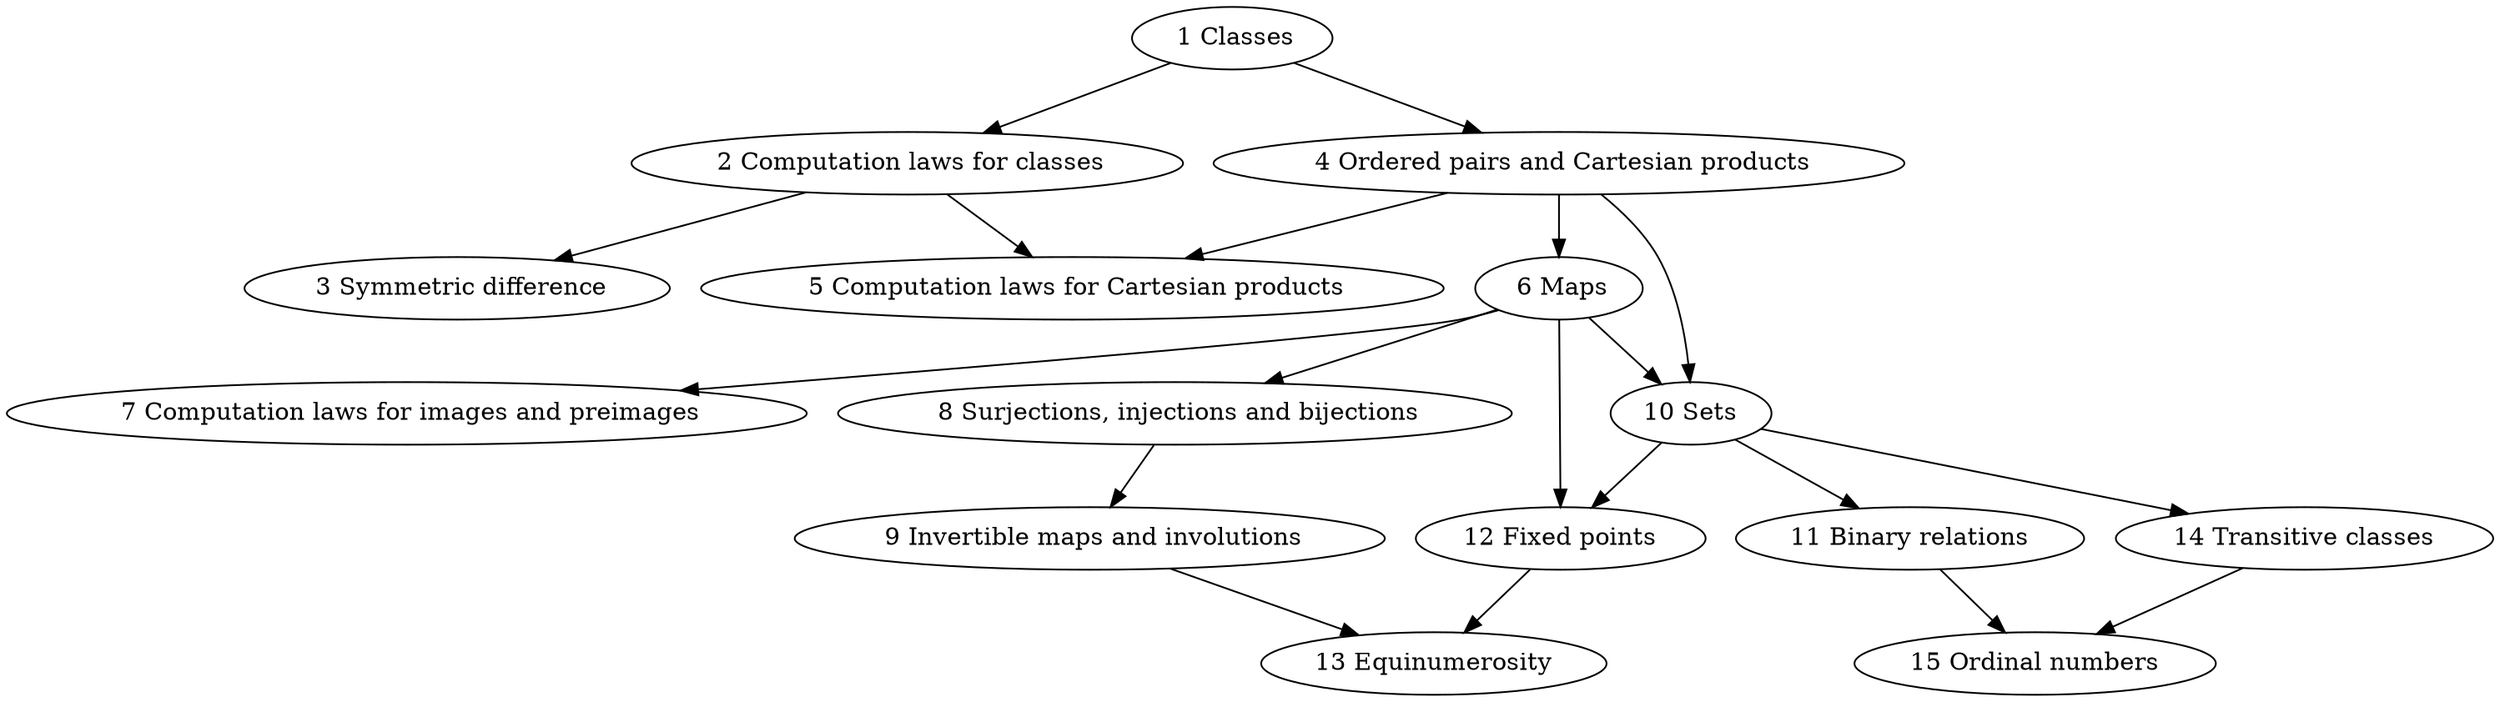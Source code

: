 # https://dreampuf.github.io/GraphvizOnline/#digraph%20Sections%20%7B%0A%20%20%20%20set_theory_01%20%5Blabel%20%3D%20%22%201%20Classes%22%5D%0A%20%20%20%20set_theory_02%20%5Blabel%20%3D%20%22%202%20Computation%20laws%20for%20classes%22%5D%0A%20%20%20%20set_theory_03%20%5Blabel%20%3D%20%22%203%20Symmetric%20difference%22%5D%0A%20%20%20%20set_theory_04%20%5Blabel%20%3D%20%22%204%20Ordered%20pairs%20and%20Cartesian%20products%22%5D%0A%20%20%20%20set_theory_05%20%5Blabel%20%3D%20%22%205%20Computation%20laws%20for%20Cartesian%20products%22%5D%0A%20%20%20%20set_theory_06%20%5Blabel%20%3D%20%22%206%20Maps%22%5D%0A%20%20%20%20set_theory_07%20%5Blabel%20%3D%20%22%207%20Computation%20laws%20for%20images%20and%20preimages%22%5D%0A%20%20%20%20set_theory_08%20%5Blabel%20%3D%20%22%208%20Surjections%2C%20injections%20and%20bijections%22%5D%0A%20%20%20%20set_theory_09%20%5Blabel%20%3D%20%22%209%20Invertible%20maps%20and%20involutions%22%5D%0A%20%20%20%20set_theory_10%20%5Blabel%20%3D%20%2210%20Sets%22%5D%0A%20%20%20%20set_theory_11%20%5Blabel%20%3D%20%2211%20Binary%20relations%22%5D%0A%20%20%20%20set_theory_12%20%5Blabel%20%3D%20%2212%20Fixed%20points%22%5D%0A%20%20%20%20set_theory_13%20%5Blabel%20%3D%20%2213%20Equinumerosity%22%5D%0A%20%20%20%20set_theory_14%20%5Blabel%20%3D%20%2214%20Transitive%20classes%22%5D%0A%20%20%20%20set_theory_15%20%5Blabel%20%3D%20%2215%20Ordinal%20numbers%22%5D%0A%0A%20%20%20%20set_theory_01%20%20%20%20%20%20%20%20%20%20%20%20%20%20%20%20-%3E%20set_theory_02%0A%20%20%20%20set_theory_02%20%20%20%20%20%20%20%20%20%20%20%20%20%20%20%20-%3E%20set_theory_03%0A%20%20%20%20set_theory_01%20%20%20%20%20%20%20%20%20%20%20%20%20%20%20%20-%3E%20set_theory_04%0A%20%20%20%20set_theory_02%2C%20set_theory_04%20-%3E%20set_theory_05%0A%20%20%20%20set_theory_04%20%20%20%20%20%20%20%20%20%20%20%20%20%20%20%20-%3E%20set_theory_06%0A%20%20%20%20set_theory_06%20%20%20%20%20%20%20%20%20%20%20%20%20%20%20%20-%3E%20set_theory_07%0A%20%20%20%20set_theory_06%20%20%20%20%20%20%20%20%20%20%20%20%20%20%20%20-%3E%20set_theory_08%0A%20%20%20%20set_theory_08%20%20%20%20%20%20%20%20%20%20%20%20%20%20%20%20-%3E%20set_theory_09%0A%20%20%20%20set_theory_04%2C%20set_theory_06%20-%3E%20set_theory_10%0A%20%20%20%20set_theory_10%20%20%20%20%20%20%20%20%20%20%20%20%20%20%20%20-%3E%20set_theory_11%0A%20%20%20%20set_theory_06%2C%20set_theory_10%20-%3E%20set_theory_12%0A%20%20%20%20set_theory_09%2C%20set_theory_12%20-%3E%20set_theory_13%0A%20%20%20%20set_theory_10%20%20%20%20%20%20%20%20%20%20%20%20%20%20%20%20-%3E%20set_theory_14%0A%20%20%20%20set_theory_11%20%2Cset_theory_14%20-%3E%20set_theory_15%0A%7D%0A

digraph Sections {
    set_theory_01 [label = " 1 Classes"]
    set_theory_02 [label = " 2 Computation laws for classes"]
    set_theory_03 [label = " 3 Symmetric difference"]
    set_theory_04 [label = " 4 Ordered pairs and Cartesian products"]
    set_theory_05 [label = " 5 Computation laws for Cartesian products"]
    set_theory_06 [label = " 6 Maps"]
    set_theory_07 [label = " 7 Computation laws for images and preimages"]
    set_theory_08 [label = " 8 Surjections, injections and bijections"]
    set_theory_09 [label = " 9 Invertible maps and involutions"]
    set_theory_10 [label = "10 Sets"]
    set_theory_11 [label = "11 Binary relations"]
    set_theory_12 [label = "12 Fixed points"]
    set_theory_13 [label = "13 Equinumerosity"]
    set_theory_14 [label = "14 Transitive classes"]
    set_theory_15 [label = "15 Ordinal numbers"]

    set_theory_01                -> set_theory_02
    set_theory_02                -> set_theory_03
    set_theory_01                -> set_theory_04
    set_theory_02, set_theory_04 -> set_theory_05
    set_theory_04                -> set_theory_06
    set_theory_06                -> set_theory_07
    set_theory_06                -> set_theory_08
    set_theory_08                -> set_theory_09
    set_theory_04, set_theory_06 -> set_theory_10
    set_theory_10                -> set_theory_11
    set_theory_06, set_theory_10 -> set_theory_12
    set_theory_09, set_theory_12 -> set_theory_13
    set_theory_10                -> set_theory_14
    set_theory_11 ,set_theory_14 -> set_theory_15
}